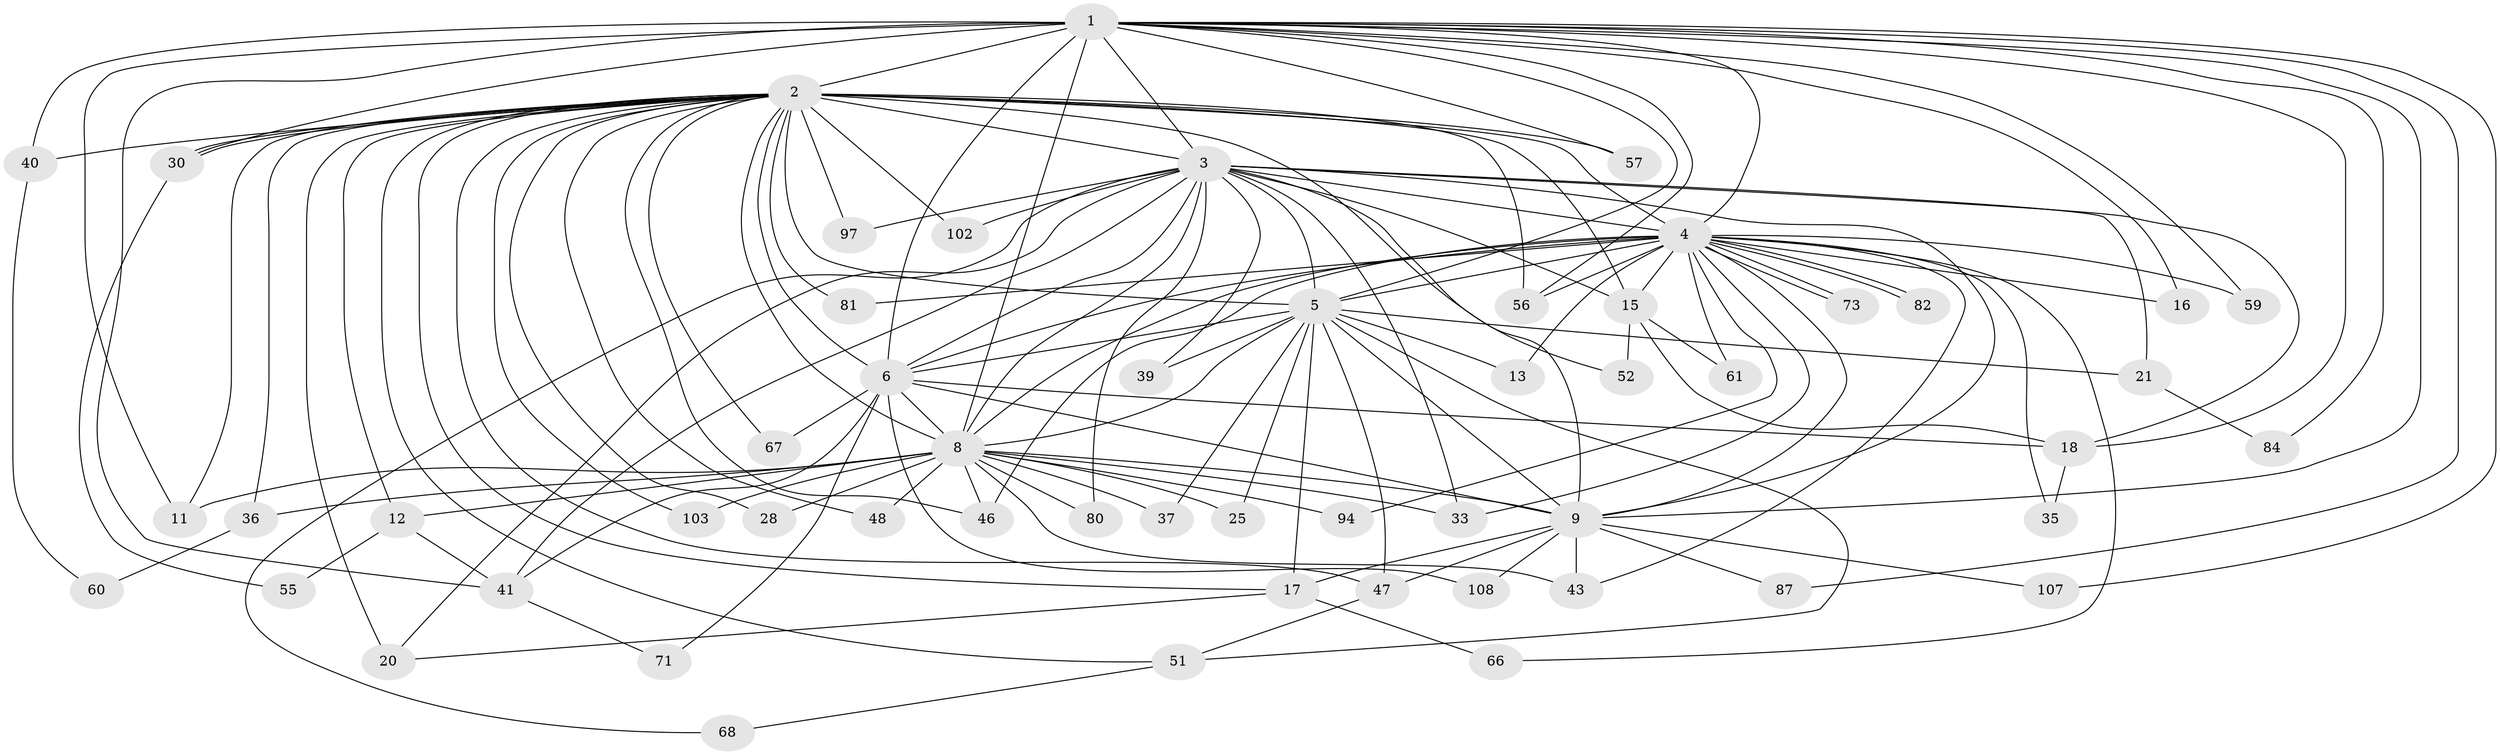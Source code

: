 // original degree distribution, {25: 0.00909090909090909, 19: 0.00909090909090909, 17: 0.01818181818181818, 31: 0.00909090909090909, 22: 0.00909090909090909, 15: 0.01818181818181818, 27: 0.01818181818181818, 3: 0.17272727272727273, 4: 0.09090909090909091, 2: 0.5727272727272728, 5: 0.03636363636363636, 11: 0.00909090909090909, 6: 0.00909090909090909, 7: 0.00909090909090909, 8: 0.00909090909090909}
// Generated by graph-tools (version 1.1) at 2025/14/03/09/25 04:14:05]
// undirected, 55 vertices, 137 edges
graph export_dot {
graph [start="1"]
  node [color=gray90,style=filled];
  1 [super="+53+64"];
  2 [super="+29+62+101+10+19"];
  3 [super="+7"];
  4 [super="+32+23+38+26"];
  5;
  6;
  8 [super="+14"];
  9;
  11;
  12;
  13;
  15 [super="+22"];
  16;
  17;
  18;
  20;
  21;
  25;
  28;
  30;
  33 [super="+76"];
  35;
  36;
  37;
  39;
  40 [super="+77+100"];
  41 [super="+45"];
  43 [super="+50"];
  46 [super="+90"];
  47 [super="+65"];
  48;
  51 [super="+70"];
  52;
  55;
  56 [super="+79"];
  57;
  59;
  60;
  61;
  66;
  67;
  68;
  71;
  73;
  80;
  81 [super="+89"];
  82;
  84;
  87;
  94;
  97;
  102;
  103;
  107;
  108;
  1 -- 2 [weight=8];
  1 -- 3 [weight=2];
  1 -- 4;
  1 -- 5;
  1 -- 6;
  1 -- 8 [weight=4];
  1 -- 9;
  1 -- 11;
  1 -- 16;
  1 -- 56;
  1 -- 57;
  1 -- 59;
  1 -- 84;
  1 -- 87;
  1 -- 107;
  1 -- 40 [weight=2];
  1 -- 30;
  1 -- 41;
  1 -- 18;
  2 -- 3 [weight=5];
  2 -- 4 [weight=4];
  2 -- 5 [weight=5];
  2 -- 6 [weight=3];
  2 -- 8 [weight=5];
  2 -- 9 [weight=3];
  2 -- 30;
  2 -- 30;
  2 -- 40 [weight=5];
  2 -- 57;
  2 -- 67;
  2 -- 15 [weight=3];
  2 -- 11;
  2 -- 12;
  2 -- 81 [weight=2];
  2 -- 17;
  2 -- 20 [weight=2];
  2 -- 28;
  2 -- 97;
  2 -- 36 [weight=2];
  2 -- 102;
  2 -- 103;
  2 -- 46;
  2 -- 47;
  2 -- 48;
  2 -- 51;
  2 -- 56;
  3 -- 4 [weight=3];
  3 -- 5 [weight=2];
  3 -- 6 [weight=2];
  3 -- 8 [weight=2];
  3 -- 9 [weight=2];
  3 -- 15;
  3 -- 18;
  3 -- 41;
  3 -- 52;
  3 -- 80;
  3 -- 97;
  3 -- 102;
  3 -- 33;
  3 -- 68;
  3 -- 39;
  3 -- 20;
  3 -- 21;
  4 -- 5 [weight=3];
  4 -- 6;
  4 -- 8;
  4 -- 9 [weight=2];
  4 -- 13;
  4 -- 15 [weight=2];
  4 -- 16;
  4 -- 33 [weight=2];
  4 -- 35;
  4 -- 46;
  4 -- 59;
  4 -- 66;
  4 -- 73;
  4 -- 73;
  4 -- 81;
  4 -- 82;
  4 -- 82;
  4 -- 94;
  4 -- 56;
  4 -- 43;
  4 -- 61;
  5 -- 6;
  5 -- 8;
  5 -- 9;
  5 -- 13;
  5 -- 17;
  5 -- 21;
  5 -- 25;
  5 -- 37;
  5 -- 39;
  5 -- 51;
  5 -- 47;
  6 -- 8;
  6 -- 9;
  6 -- 18;
  6 -- 41;
  6 -- 67;
  6 -- 71;
  6 -- 108;
  8 -- 9;
  8 -- 11;
  8 -- 12;
  8 -- 25;
  8 -- 28;
  8 -- 33;
  8 -- 36;
  8 -- 37;
  8 -- 43;
  8 -- 46;
  8 -- 80;
  8 -- 94;
  8 -- 103;
  8 -- 48;
  9 -- 17;
  9 -- 43;
  9 -- 47;
  9 -- 87;
  9 -- 107;
  9 -- 108;
  12 -- 55;
  12 -- 41;
  15 -- 18;
  15 -- 52;
  15 -- 61;
  17 -- 20;
  17 -- 66;
  18 -- 35;
  21 -- 84;
  30 -- 55;
  36 -- 60;
  40 -- 60;
  41 -- 71;
  47 -- 51;
  51 -- 68;
}
